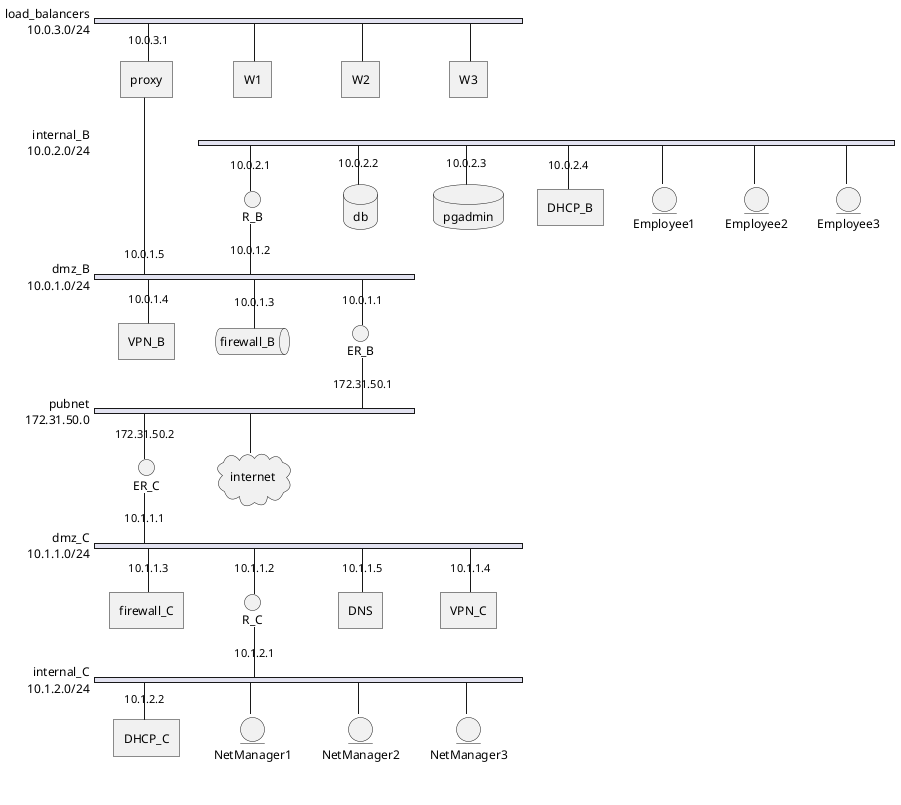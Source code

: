 @startuml

nwdiag {
  network load_balancers {
    address = "10.0.3.0/24";
    proxy[address = "10.0.3.1"];
    W1;
    W2;
    W3;
  }
  network internal_B {
    address = "10.0.2.0/24";
    R_B [shape = interface, address="10.0.2.1"]
    db [shape = database, address = "10.0.2.2"];
    pgadmin [shape = database, address = "10.0.2.3"];
    DHCP_B [shape = rectangle, address = "10.0.2.4"];
    Employee1 [shape = entity]
    Employee2 [shape = entity]
    Employee3 [shape = entity]
  }

  network dmz_B {
    address = "10.0.1.0/24";
    proxy [shape = rectangle, address="10.0.1.5"];
    VPN_B [shape = rectangle, address="10.0.1.4"]
    firewall_B [shape = queue, address="10.0.1.3"];
    ER_B [shape = interface, address="10.0.1.1"];
    R_B [shape = interface, address="10.0.1.2"];
  }

  network pubnet {
    address = "172.31.50.0";
    ER_B [shape = interface, address="172.31.50.1"];
    ER_C [shape = interface, address="172.31.50.2"];
    internet [shape = cloud];
  }


  network dmz_C {
    address = "10.1.1.0/24";
    ER_C [shape = interface, address="10.1.1.1"]
    firewall_C [shape = queu, address="10.1.1.3"]
    R_C [shape = interfac, address="10.1.1.2"]
    DNS [shape = rectangl, address="10.1.1.5"]
    VPN_C [shape = rectangl, address="10.1.1.4"]
  }

  network internal_C {
    address = "10.1.2.0/24";
    R_C [shape = interface, address="10.1.2.1"]
    DHCP_C [shape = rectangle, address="10.1.2.2"];
    NetManager1 [shape = entity]
    NetManager2 [shape = entity]
    NetManager3 [shape = entity]
  }
}
@enduml
